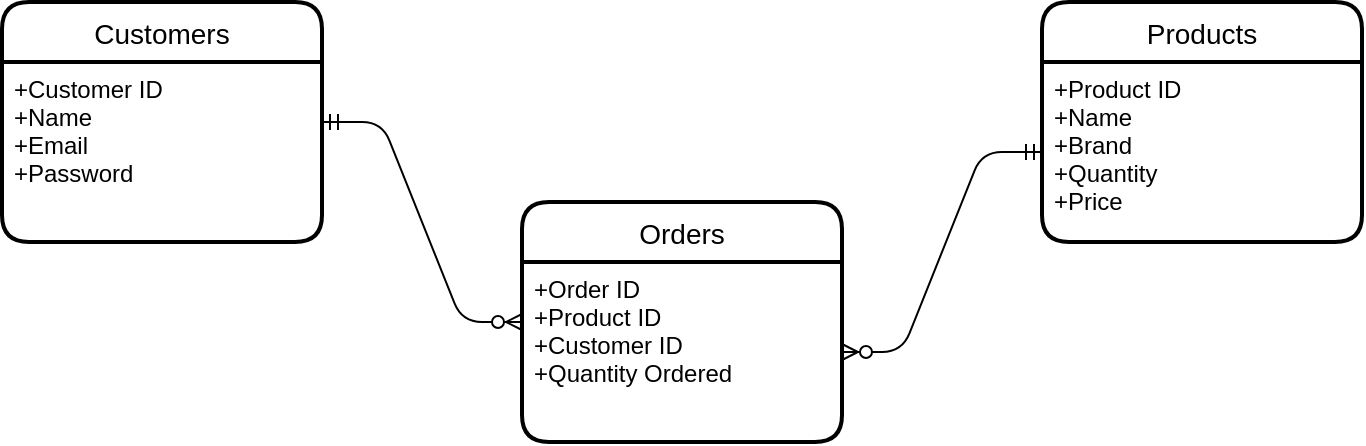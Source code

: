 <mxfile version="12.9.9" type="device"><diagram id="P03wM7nVxxRjR3x7W7P-" name="Page-1"><mxGraphModel dx="868" dy="450" grid="1" gridSize="10" guides="1" tooltips="1" connect="1" arrows="1" fold="1" page="1" pageScale="1" pageWidth="850" pageHeight="1100" math="0" shadow="0"><root><mxCell id="0"/><mxCell id="1" parent="0"/><mxCell id="tMQUC_O7YANYPWLk_MEU-12" value="Customers" style="swimlane;childLayout=stackLayout;horizontal=1;startSize=30;horizontalStack=0;rounded=1;fontSize=14;fontStyle=0;strokeWidth=2;resizeParent=0;resizeLast=1;shadow=0;dashed=0;align=center;" vertex="1" parent="1"><mxGeometry x="120" y="40" width="160" height="120" as="geometry"/></mxCell><mxCell id="tMQUC_O7YANYPWLk_MEU-13" value="+Customer ID&#10;+Name&#10;+Email&#10;+Password" style="align=left;strokeColor=none;fillColor=none;spacingLeft=4;fontSize=12;verticalAlign=top;resizable=0;rotatable=0;part=1;" vertex="1" parent="tMQUC_O7YANYPWLk_MEU-12"><mxGeometry y="30" width="160" height="90" as="geometry"/></mxCell><mxCell id="tMQUC_O7YANYPWLk_MEU-22" value="" style="edgeStyle=entityRelationEdgeStyle;fontSize=12;html=1;endArrow=ERzeroToMany;startArrow=ERmandOne;" edge="1" parent="1"><mxGeometry width="100" height="100" relative="1" as="geometry"><mxPoint x="280" y="100" as="sourcePoint"/><mxPoint x="380" y="200" as="targetPoint"/></mxGeometry></mxCell><mxCell id="tMQUC_O7YANYPWLk_MEU-14" value="Orders" style="swimlane;childLayout=stackLayout;horizontal=1;startSize=30;horizontalStack=0;rounded=1;fontSize=14;fontStyle=0;strokeWidth=2;resizeParent=0;resizeLast=1;shadow=0;dashed=0;align=center;" vertex="1" parent="1"><mxGeometry x="380" y="140" width="160" height="120" as="geometry"/></mxCell><mxCell id="tMQUC_O7YANYPWLk_MEU-15" value="+Order ID&#10;+Product ID&#10;+Customer ID&#10;+Quantity Ordered" style="align=left;strokeColor=none;fillColor=none;spacingLeft=4;fontSize=12;verticalAlign=top;resizable=0;rotatable=0;part=1;" vertex="1" parent="tMQUC_O7YANYPWLk_MEU-14"><mxGeometry y="30" width="160" height="90" as="geometry"/></mxCell><mxCell id="tMQUC_O7YANYPWLk_MEU-17" value="Products" style="swimlane;childLayout=stackLayout;horizontal=1;startSize=30;horizontalStack=0;rounded=1;fontSize=14;fontStyle=0;strokeWidth=2;resizeParent=0;resizeLast=1;shadow=0;dashed=0;align=center;" vertex="1" parent="1"><mxGeometry x="640" y="40" width="160" height="120" as="geometry"/></mxCell><mxCell id="tMQUC_O7YANYPWLk_MEU-18" value="+Product ID&#10;+Name&#10;+Brand&#10;+Quantity&#10;+Price" style="align=left;strokeColor=none;fillColor=none;spacingLeft=4;fontSize=12;verticalAlign=top;resizable=0;rotatable=0;part=1;" vertex="1" parent="tMQUC_O7YANYPWLk_MEU-17"><mxGeometry y="30" width="160" height="90" as="geometry"/></mxCell><mxCell id="tMQUC_O7YANYPWLk_MEU-41" value="" style="edgeStyle=entityRelationEdgeStyle;fontSize=12;html=1;endArrow=ERzeroToMany;startArrow=ERmandOne;" edge="1" parent="1" source="tMQUC_O7YANYPWLk_MEU-18" target="tMQUC_O7YANYPWLk_MEU-15"><mxGeometry width="100" height="100" relative="1" as="geometry"><mxPoint x="530" y="370" as="sourcePoint"/><mxPoint x="630" y="270" as="targetPoint"/></mxGeometry></mxCell></root></mxGraphModel></diagram></mxfile>